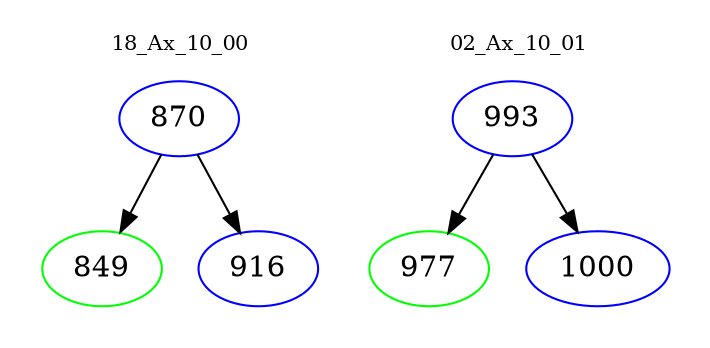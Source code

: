 digraph{
subgraph cluster_0 {
color = white
label = "18_Ax_10_00";
fontsize=10;
T0_870 [label="870", color="blue"]
T0_870 -> T0_849 [color="black"]
T0_849 [label="849", color="green"]
T0_870 -> T0_916 [color="black"]
T0_916 [label="916", color="blue"]
}
subgraph cluster_1 {
color = white
label = "02_Ax_10_01";
fontsize=10;
T1_993 [label="993", color="blue"]
T1_993 -> T1_977 [color="black"]
T1_977 [label="977", color="green"]
T1_993 -> T1_1000 [color="black"]
T1_1000 [label="1000", color="blue"]
}
}
